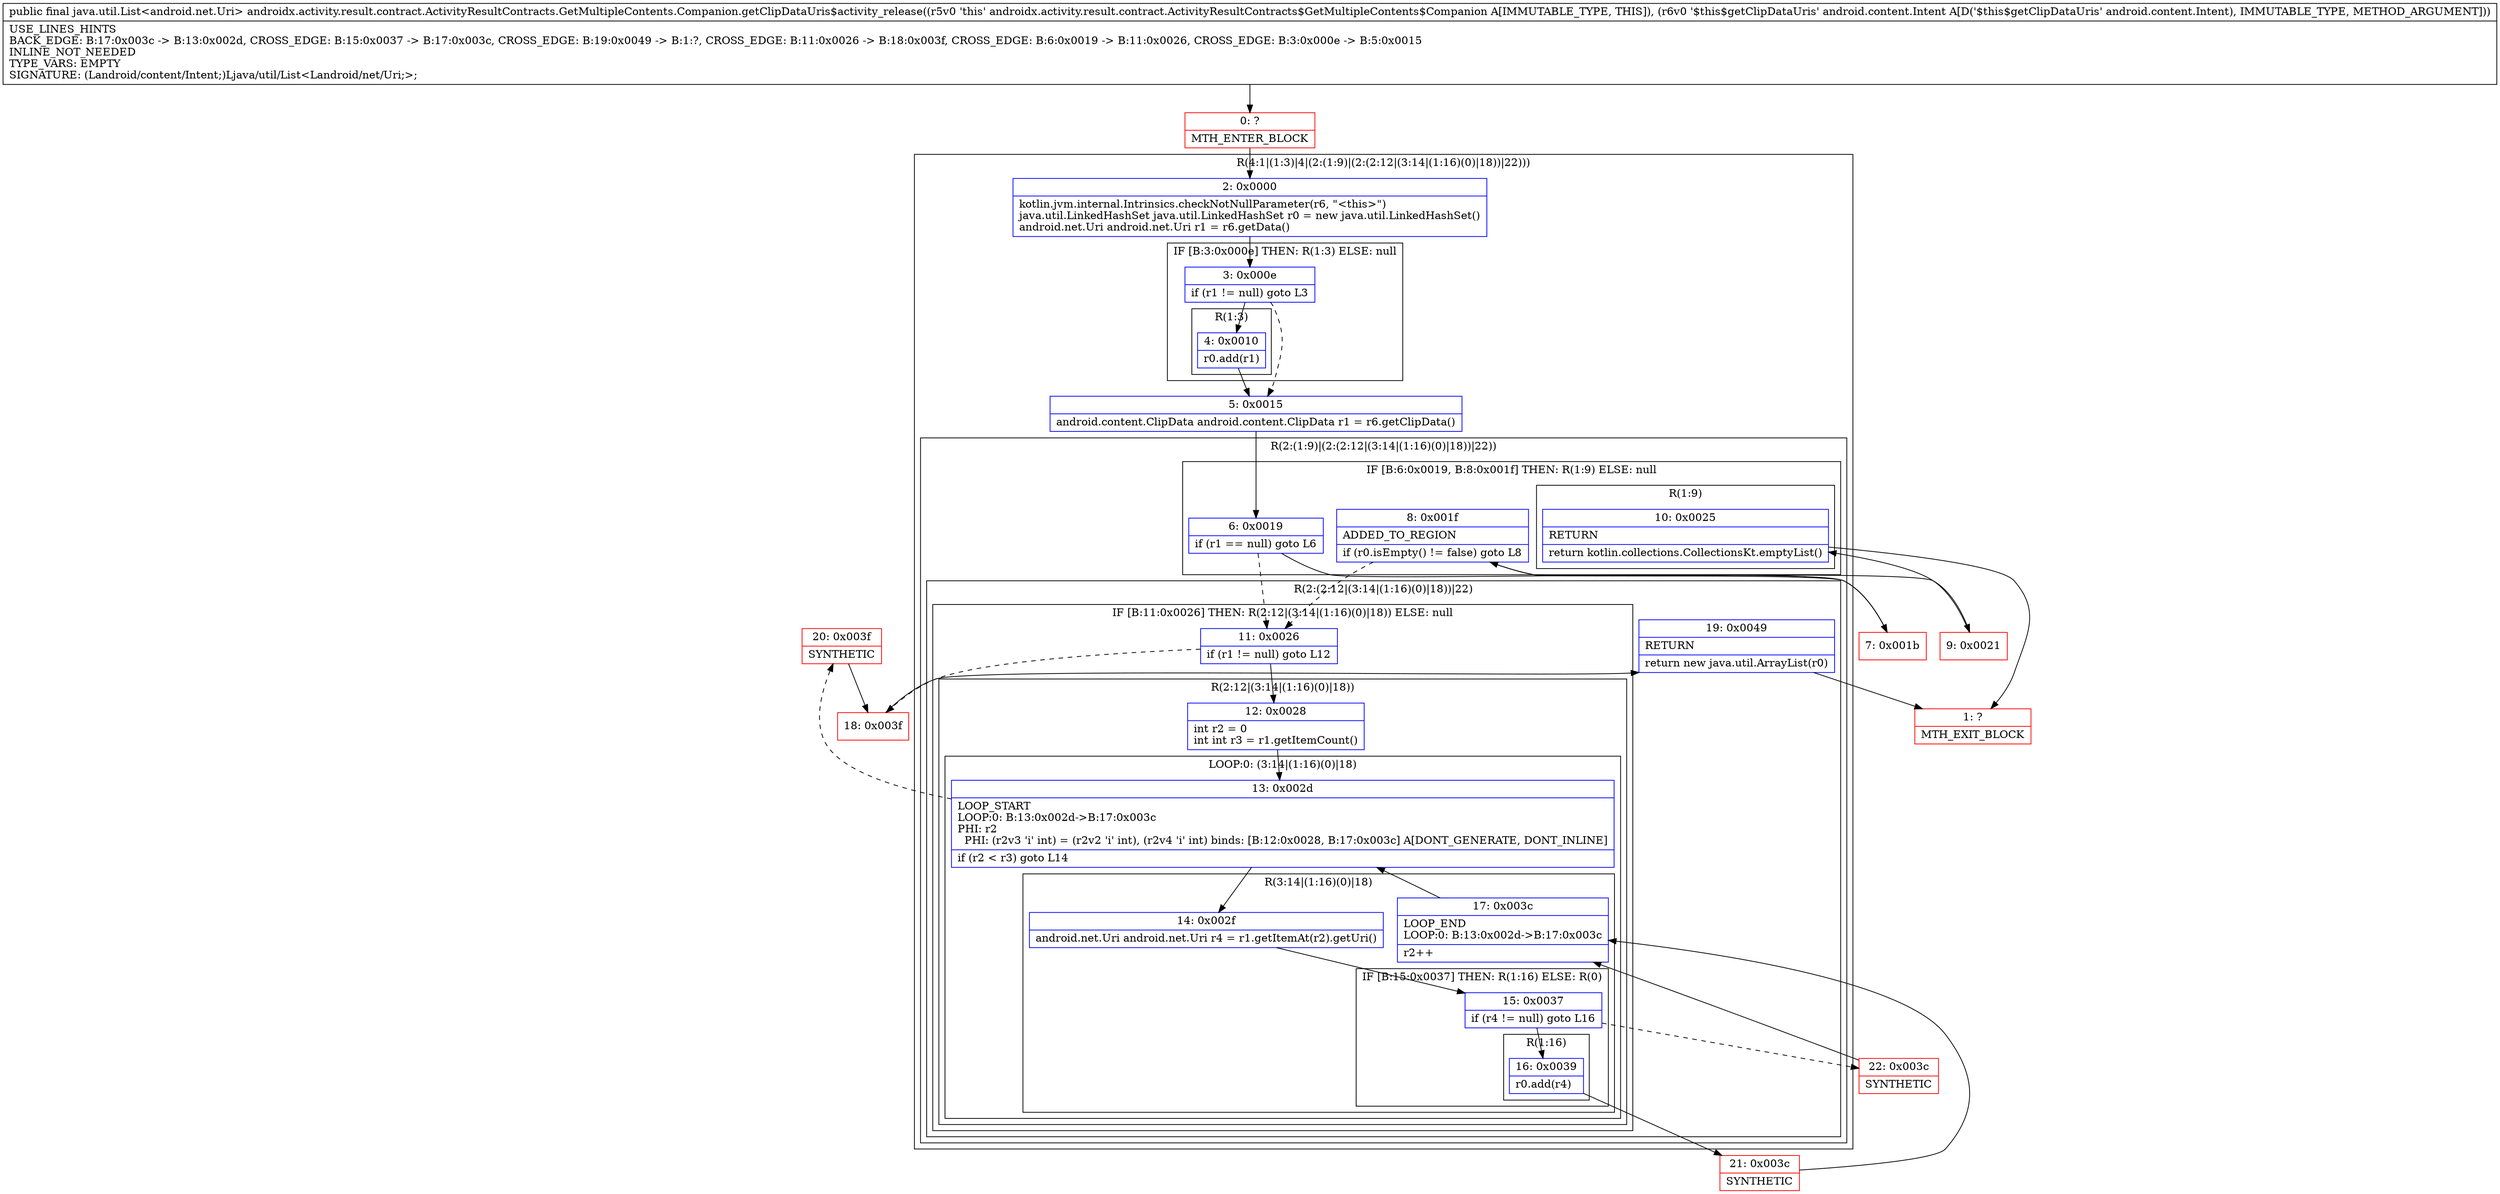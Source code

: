 digraph "CFG forandroidx.activity.result.contract.ActivityResultContracts.GetMultipleContents.Companion.getClipDataUris$activity_release(Landroid\/content\/Intent;)Ljava\/util\/List;" {
subgraph cluster_Region_851847885 {
label = "R(4:1|(1:3)|4|(2:(1:9)|(2:(2:12|(3:14|(1:16)(0)|18))|22)))";
node [shape=record,color=blue];
Node_2 [shape=record,label="{2\:\ 0x0000|kotlin.jvm.internal.Intrinsics.checkNotNullParameter(r6, \"\<this\>\")\ljava.util.LinkedHashSet java.util.LinkedHashSet r0 = new java.util.LinkedHashSet()\landroid.net.Uri android.net.Uri r1 = r6.getData()\l}"];
subgraph cluster_IfRegion_719325431 {
label = "IF [B:3:0x000e] THEN: R(1:3) ELSE: null";
node [shape=record,color=blue];
Node_3 [shape=record,label="{3\:\ 0x000e|if (r1 != null) goto L3\l}"];
subgraph cluster_Region_365219393 {
label = "R(1:3)";
node [shape=record,color=blue];
Node_4 [shape=record,label="{4\:\ 0x0010|r0.add(r1)\l}"];
}
}
Node_5 [shape=record,label="{5\:\ 0x0015|android.content.ClipData android.content.ClipData r1 = r6.getClipData()\l}"];
subgraph cluster_Region_1343888421 {
label = "R(2:(1:9)|(2:(2:12|(3:14|(1:16)(0)|18))|22))";
node [shape=record,color=blue];
subgraph cluster_IfRegion_1719498103 {
label = "IF [B:6:0x0019, B:8:0x001f] THEN: R(1:9) ELSE: null";
node [shape=record,color=blue];
Node_6 [shape=record,label="{6\:\ 0x0019|if (r1 == null) goto L6\l}"];
Node_8 [shape=record,label="{8\:\ 0x001f|ADDED_TO_REGION\l|if (r0.isEmpty() != false) goto L8\l}"];
subgraph cluster_Region_404606635 {
label = "R(1:9)";
node [shape=record,color=blue];
Node_10 [shape=record,label="{10\:\ 0x0025|RETURN\l|return kotlin.collections.CollectionsKt.emptyList()\l}"];
}
}
subgraph cluster_Region_434465612 {
label = "R(2:(2:12|(3:14|(1:16)(0)|18))|22)";
node [shape=record,color=blue];
subgraph cluster_IfRegion_666572305 {
label = "IF [B:11:0x0026] THEN: R(2:12|(3:14|(1:16)(0)|18)) ELSE: null";
node [shape=record,color=blue];
Node_11 [shape=record,label="{11\:\ 0x0026|if (r1 != null) goto L12\l}"];
subgraph cluster_Region_137785897 {
label = "R(2:12|(3:14|(1:16)(0)|18))";
node [shape=record,color=blue];
Node_12 [shape=record,label="{12\:\ 0x0028|int r2 = 0\lint int r3 = r1.getItemCount()\l}"];
subgraph cluster_LoopRegion_280414056 {
label = "LOOP:0: (3:14|(1:16)(0)|18)";
node [shape=record,color=blue];
Node_13 [shape=record,label="{13\:\ 0x002d|LOOP_START\lLOOP:0: B:13:0x002d\-\>B:17:0x003c\lPHI: r2 \l  PHI: (r2v3 'i' int) = (r2v2 'i' int), (r2v4 'i' int) binds: [B:12:0x0028, B:17:0x003c] A[DONT_GENERATE, DONT_INLINE]\l|if (r2 \< r3) goto L14\l}"];
subgraph cluster_Region_976996200 {
label = "R(3:14|(1:16)(0)|18)";
node [shape=record,color=blue];
Node_14 [shape=record,label="{14\:\ 0x002f|android.net.Uri android.net.Uri r4 = r1.getItemAt(r2).getUri()\l}"];
subgraph cluster_IfRegion_1875001585 {
label = "IF [B:15:0x0037] THEN: R(1:16) ELSE: R(0)";
node [shape=record,color=blue];
Node_15 [shape=record,label="{15\:\ 0x0037|if (r4 != null) goto L16\l}"];
subgraph cluster_Region_452377245 {
label = "R(1:16)";
node [shape=record,color=blue];
Node_16 [shape=record,label="{16\:\ 0x0039|r0.add(r4)\l}"];
}
subgraph cluster_Region_1274397602 {
label = "R(0)";
node [shape=record,color=blue];
}
}
Node_17 [shape=record,label="{17\:\ 0x003c|LOOP_END\lLOOP:0: B:13:0x002d\-\>B:17:0x003c\l|r2++\l}"];
}
}
}
}
Node_19 [shape=record,label="{19\:\ 0x0049|RETURN\l|return new java.util.ArrayList(r0)\l}"];
}
}
}
Node_0 [shape=record,color=red,label="{0\:\ ?|MTH_ENTER_BLOCK\l}"];
Node_7 [shape=record,color=red,label="{7\:\ 0x001b}"];
Node_9 [shape=record,color=red,label="{9\:\ 0x0021}"];
Node_1 [shape=record,color=red,label="{1\:\ ?|MTH_EXIT_BLOCK\l}"];
Node_21 [shape=record,color=red,label="{21\:\ 0x003c|SYNTHETIC\l}"];
Node_22 [shape=record,color=red,label="{22\:\ 0x003c|SYNTHETIC\l}"];
Node_20 [shape=record,color=red,label="{20\:\ 0x003f|SYNTHETIC\l}"];
Node_18 [shape=record,color=red,label="{18\:\ 0x003f}"];
MethodNode[shape=record,label="{public final java.util.List\<android.net.Uri\> androidx.activity.result.contract.ActivityResultContracts.GetMultipleContents.Companion.getClipDataUris$activity_release((r5v0 'this' androidx.activity.result.contract.ActivityResultContracts$GetMultipleContents$Companion A[IMMUTABLE_TYPE, THIS]), (r6v0 '$this$getClipDataUris' android.content.Intent A[D('$this$getClipDataUris' android.content.Intent), IMMUTABLE_TYPE, METHOD_ARGUMENT]))  | USE_LINES_HINTS\lBACK_EDGE: B:17:0x003c \-\> B:13:0x002d, CROSS_EDGE: B:15:0x0037 \-\> B:17:0x003c, CROSS_EDGE: B:19:0x0049 \-\> B:1:?, CROSS_EDGE: B:11:0x0026 \-\> B:18:0x003f, CROSS_EDGE: B:6:0x0019 \-\> B:11:0x0026, CROSS_EDGE: B:3:0x000e \-\> B:5:0x0015\lINLINE_NOT_NEEDED\lTYPE_VARS: EMPTY\lSIGNATURE: (Landroid\/content\/Intent;)Ljava\/util\/List\<Landroid\/net\/Uri;\>;\l}"];
MethodNode -> Node_0;Node_2 -> Node_3;
Node_3 -> Node_4;
Node_3 -> Node_5[style=dashed];
Node_4 -> Node_5;
Node_5 -> Node_6;
Node_6 -> Node_7;
Node_6 -> Node_11[style=dashed];
Node_8 -> Node_9;
Node_8 -> Node_11[style=dashed];
Node_10 -> Node_1;
Node_11 -> Node_12;
Node_11 -> Node_18[style=dashed];
Node_12 -> Node_13;
Node_13 -> Node_14;
Node_13 -> Node_20[style=dashed];
Node_14 -> Node_15;
Node_15 -> Node_16;
Node_15 -> Node_22[style=dashed];
Node_16 -> Node_21;
Node_17 -> Node_13;
Node_19 -> Node_1;
Node_0 -> Node_2;
Node_7 -> Node_8;
Node_9 -> Node_10;
Node_21 -> Node_17;
Node_22 -> Node_17;
Node_20 -> Node_18;
Node_18 -> Node_19;
}

